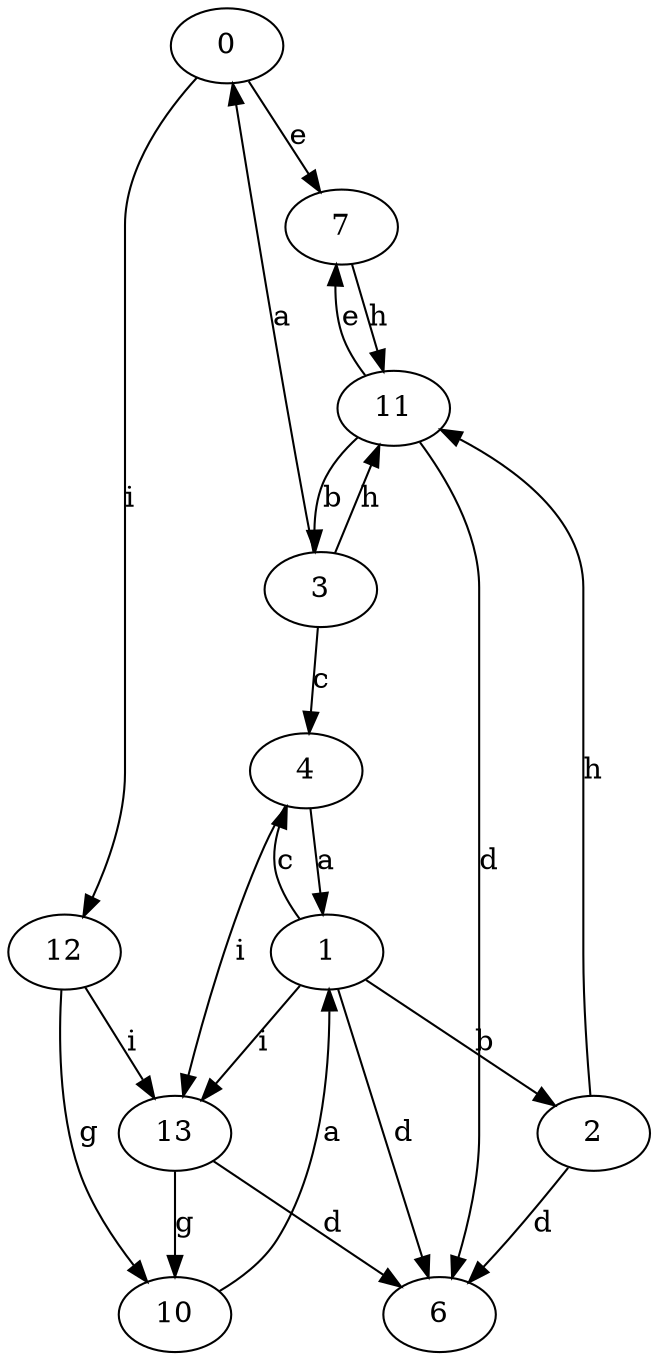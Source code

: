 strict digraph  {
0;
1;
2;
3;
4;
6;
7;
10;
11;
12;
13;
0 -> 7  [label=e];
0 -> 12  [label=i];
1 -> 2  [label=b];
1 -> 4  [label=c];
1 -> 6  [label=d];
1 -> 13  [label=i];
2 -> 6  [label=d];
2 -> 11  [label=h];
3 -> 0  [label=a];
3 -> 4  [label=c];
3 -> 11  [label=h];
4 -> 1  [label=a];
4 -> 13  [label=i];
7 -> 11  [label=h];
10 -> 1  [label=a];
11 -> 3  [label=b];
11 -> 6  [label=d];
11 -> 7  [label=e];
12 -> 10  [label=g];
12 -> 13  [label=i];
13 -> 6  [label=d];
13 -> 10  [label=g];
}
